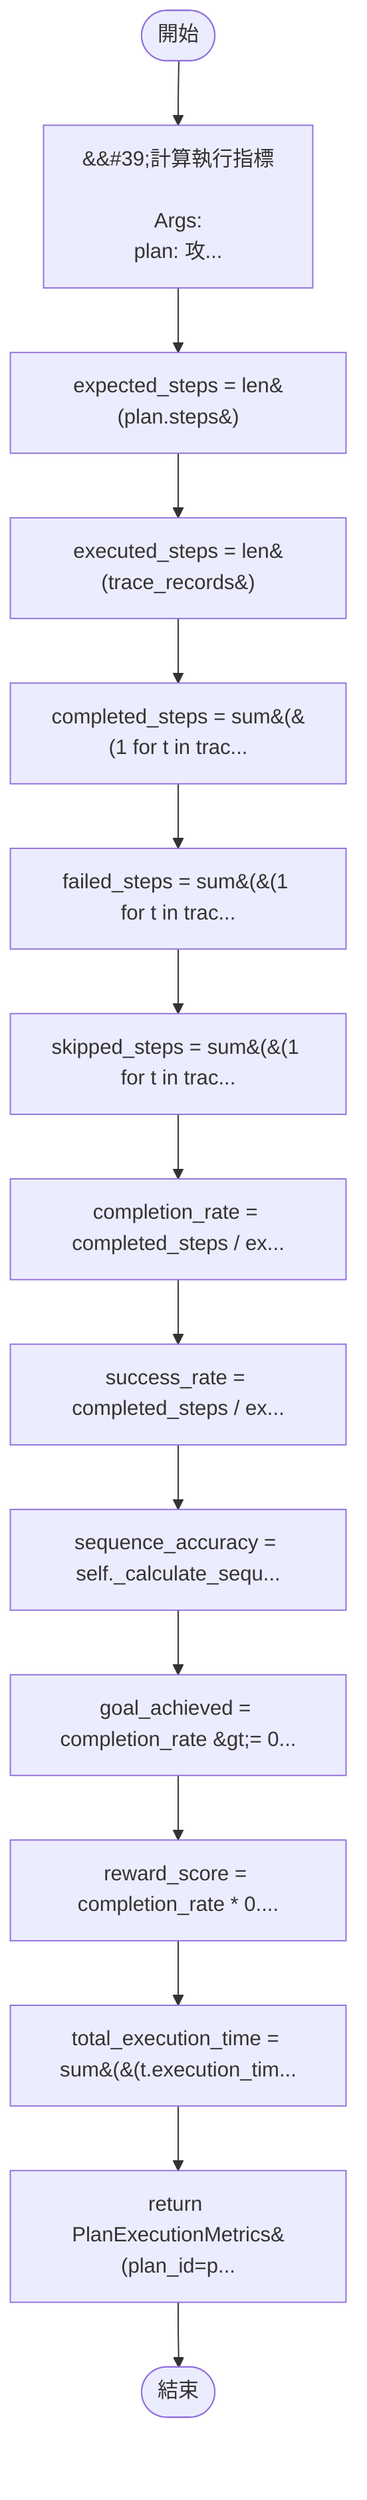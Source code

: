 flowchart TB
    n1([開始])
    n2([結束])
    n3[&amp;&#35;39;計算執行指標\n\n        Args:\n            plan: 攻...]
    n4[expected_steps = len&#40;plan.steps&#41;]
    n5[executed_steps = len&#40;trace_records&#41;]
    n6[completed_steps = sum&#40;&#40;1 for t in trac...]
    n7[failed_steps = sum&#40;&#40;1 for t in trac...]
    n8[skipped_steps = sum&#40;&#40;1 for t in trac...]
    n9[completion_rate = completed_steps / ex...]
    n10[success_rate = completed_steps / ex...]
    n11[sequence_accuracy = self._calculate_sequ...]
    n12[goal_achieved = completion_rate &amp;gt;= 0...]
    n13[reward_score = completion_rate * 0....]
    n14[total_execution_time = sum&#40;&#40;t.execution_tim...]
    n15[return PlanExecutionMetrics&#40;plan_id=p...]
    n1 --> n3
    n3 --> n4
    n4 --> n5
    n5 --> n6
    n6 --> n7
    n7 --> n8
    n8 --> n9
    n9 --> n10
    n10 --> n11
    n11 --> n12
    n12 --> n13
    n13 --> n14
    n14 --> n15
    n15 --> n2